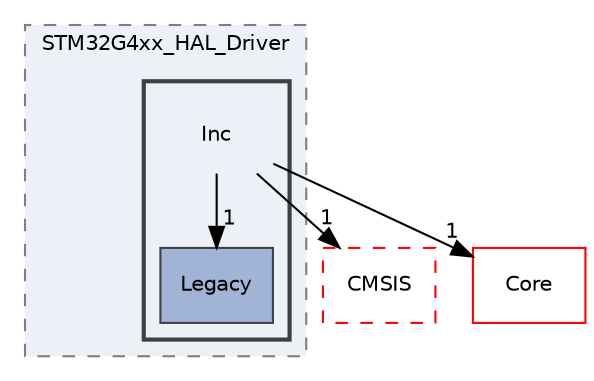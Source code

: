 digraph "Drivers/STM32G4xx_HAL_Driver/Inc"
{
 // LATEX_PDF_SIZE
  edge [fontname="Helvetica",fontsize="10",labelfontname="Helvetica",labelfontsize="10"];
  node [fontname="Helvetica",fontsize="10",shape=record];
  compound=true
  subgraph clusterdir_a86d4ce481749dafe8c531dc11abd870 {
    graph [ bgcolor="#edf0f7", pencolor="grey50", style="filled,dashed,", label="STM32G4xx_HAL_Driver", fontname="Helvetica", fontsize="10", URL="dir_a86d4ce481749dafe8c531dc11abd870.html"]
  subgraph clusterdir_565696936a2f7994e047f8d0ce5b8d3d {
    graph [ bgcolor="#edf0f7", pencolor="grey25", style="filled,bold,", label="", fontname="Helvetica", fontsize="10", URL="dir_565696936a2f7994e047f8d0ce5b8d3d.html"]
    dir_565696936a2f7994e047f8d0ce5b8d3d [shape=plaintext, label="Inc"];
  dir_0ad8d32fa1bac8d2b6d985e4f3acbeb5 [shape=box, label="Legacy", style="filled,", fillcolor="#a2b4d6", color="grey25", URL="dir_0ad8d32fa1bac8d2b6d985e4f3acbeb5.html"];
  }
  }
  dir_bd09ff09a9c7d83a4c030dbdaee94d76 [shape=box, label="CMSIS", style="dashed,", fillcolor="#edf0f7", color="red", URL="dir_bd09ff09a9c7d83a4c030dbdaee94d76.html"];
  dir_c6310732a22f63c0c2fc5595561e68f1 [shape=box, label="Core", style="", fillcolor="#edf0f7", color="red", URL="dir_c6310732a22f63c0c2fc5595561e68f1.html"];
  dir_565696936a2f7994e047f8d0ce5b8d3d->dir_0ad8d32fa1bac8d2b6d985e4f3acbeb5 [headlabel="1", labeldistance=1.5 headhref="dir_000016_000020.html"];
  dir_565696936a2f7994e047f8d0ce5b8d3d->dir_bd09ff09a9c7d83a4c030dbdaee94d76 [headlabel="1", labeldistance=1.5 headhref="dir_000016_000001.html"];
  dir_565696936a2f7994e047f8d0ce5b8d3d->dir_c6310732a22f63c0c2fc5595561e68f1 [headlabel="1", labeldistance=1.5 headhref="dir_000016_000002.html"];
}

